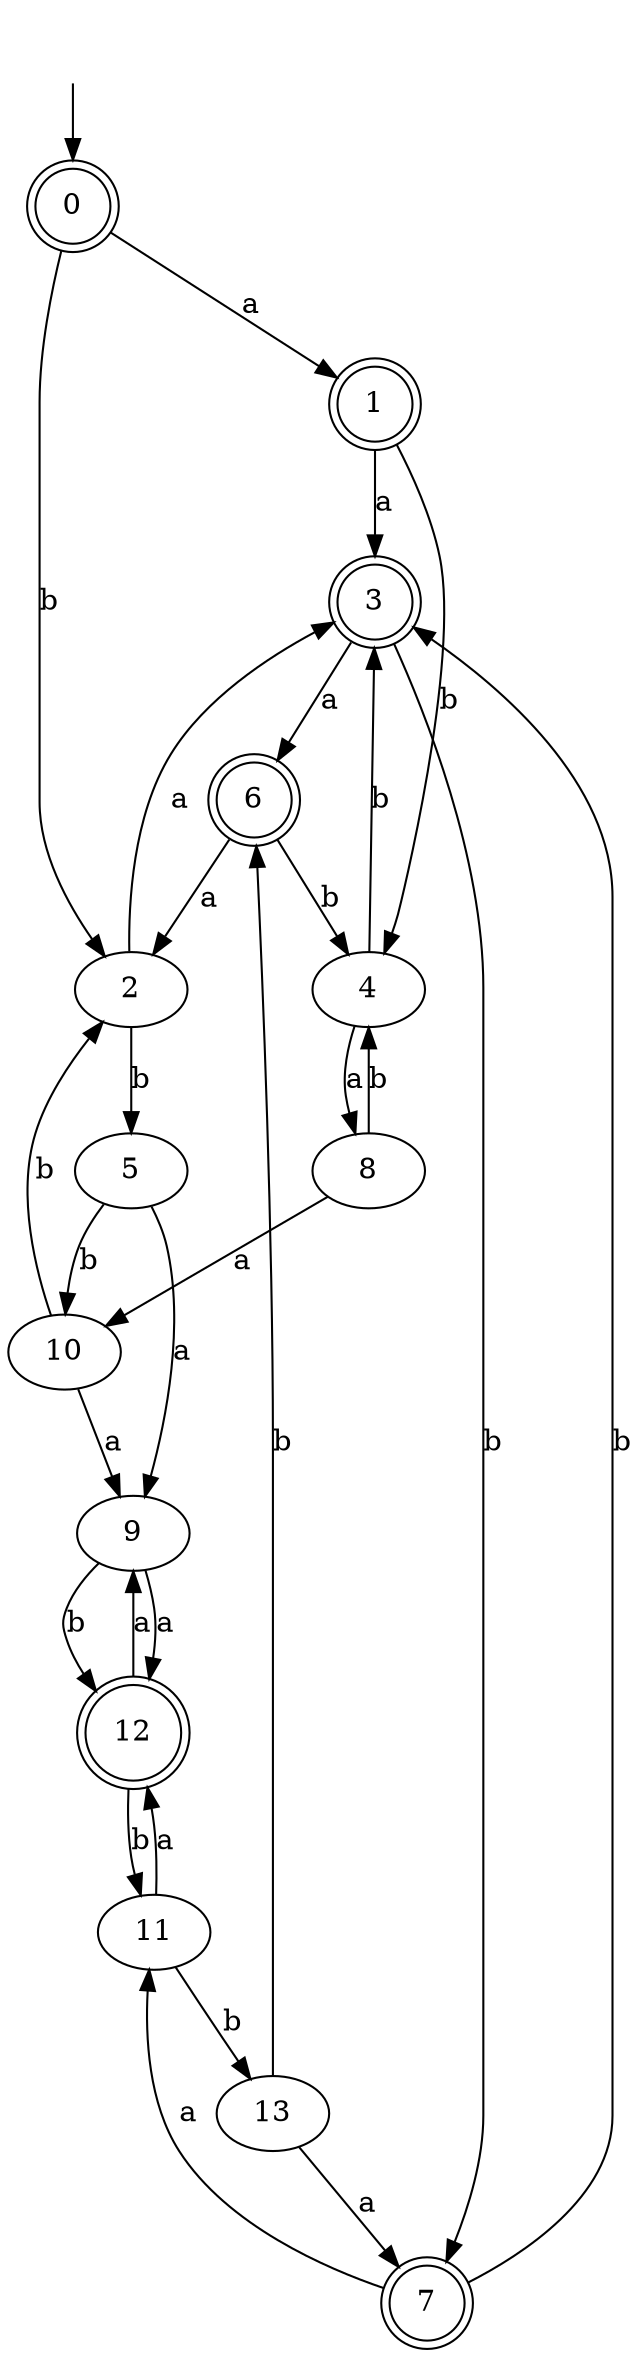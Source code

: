 digraph RandomDFA {
  __start0 [label="", shape=none];
  __start0 -> 0 [label=""];
  0 [shape=circle] [shape=doublecircle]
  0 -> 1 [label="a"]
  0 -> 2 [label="b"]
  1 [shape=doublecircle]
  1 -> 3 [label="a"]
  1 -> 4 [label="b"]
  2
  2 -> 3 [label="a"]
  2 -> 5 [label="b"]
  3 [shape=doublecircle]
  3 -> 6 [label="a"]
  3 -> 7 [label="b"]
  4
  4 -> 8 [label="a"]
  4 -> 3 [label="b"]
  5
  5 -> 9 [label="a"]
  5 -> 10 [label="b"]
  6 [shape=doublecircle]
  6 -> 2 [label="a"]
  6 -> 4 [label="b"]
  7 [shape=doublecircle]
  7 -> 11 [label="a"]
  7 -> 3 [label="b"]
  8
  8 -> 10 [label="a"]
  8 -> 4 [label="b"]
  9
  9 -> 12 [label="a"]
  9 -> 12 [label="b"]
  10
  10 -> 9 [label="a"]
  10 -> 2 [label="b"]
  11
  11 -> 12 [label="a"]
  11 -> 13 [label="b"]
  12 [shape=doublecircle]
  12 -> 9 [label="a"]
  12 -> 11 [label="b"]
  13
  13 -> 7 [label="a"]
  13 -> 6 [label="b"]
}
